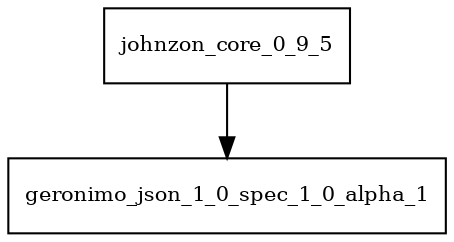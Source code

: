 digraph johnzon_core_0_9_5_dependencies {
  node [shape = box, fontsize=10.0];
  johnzon_core_0_9_5 -> geronimo_json_1_0_spec_1_0_alpha_1;
}
